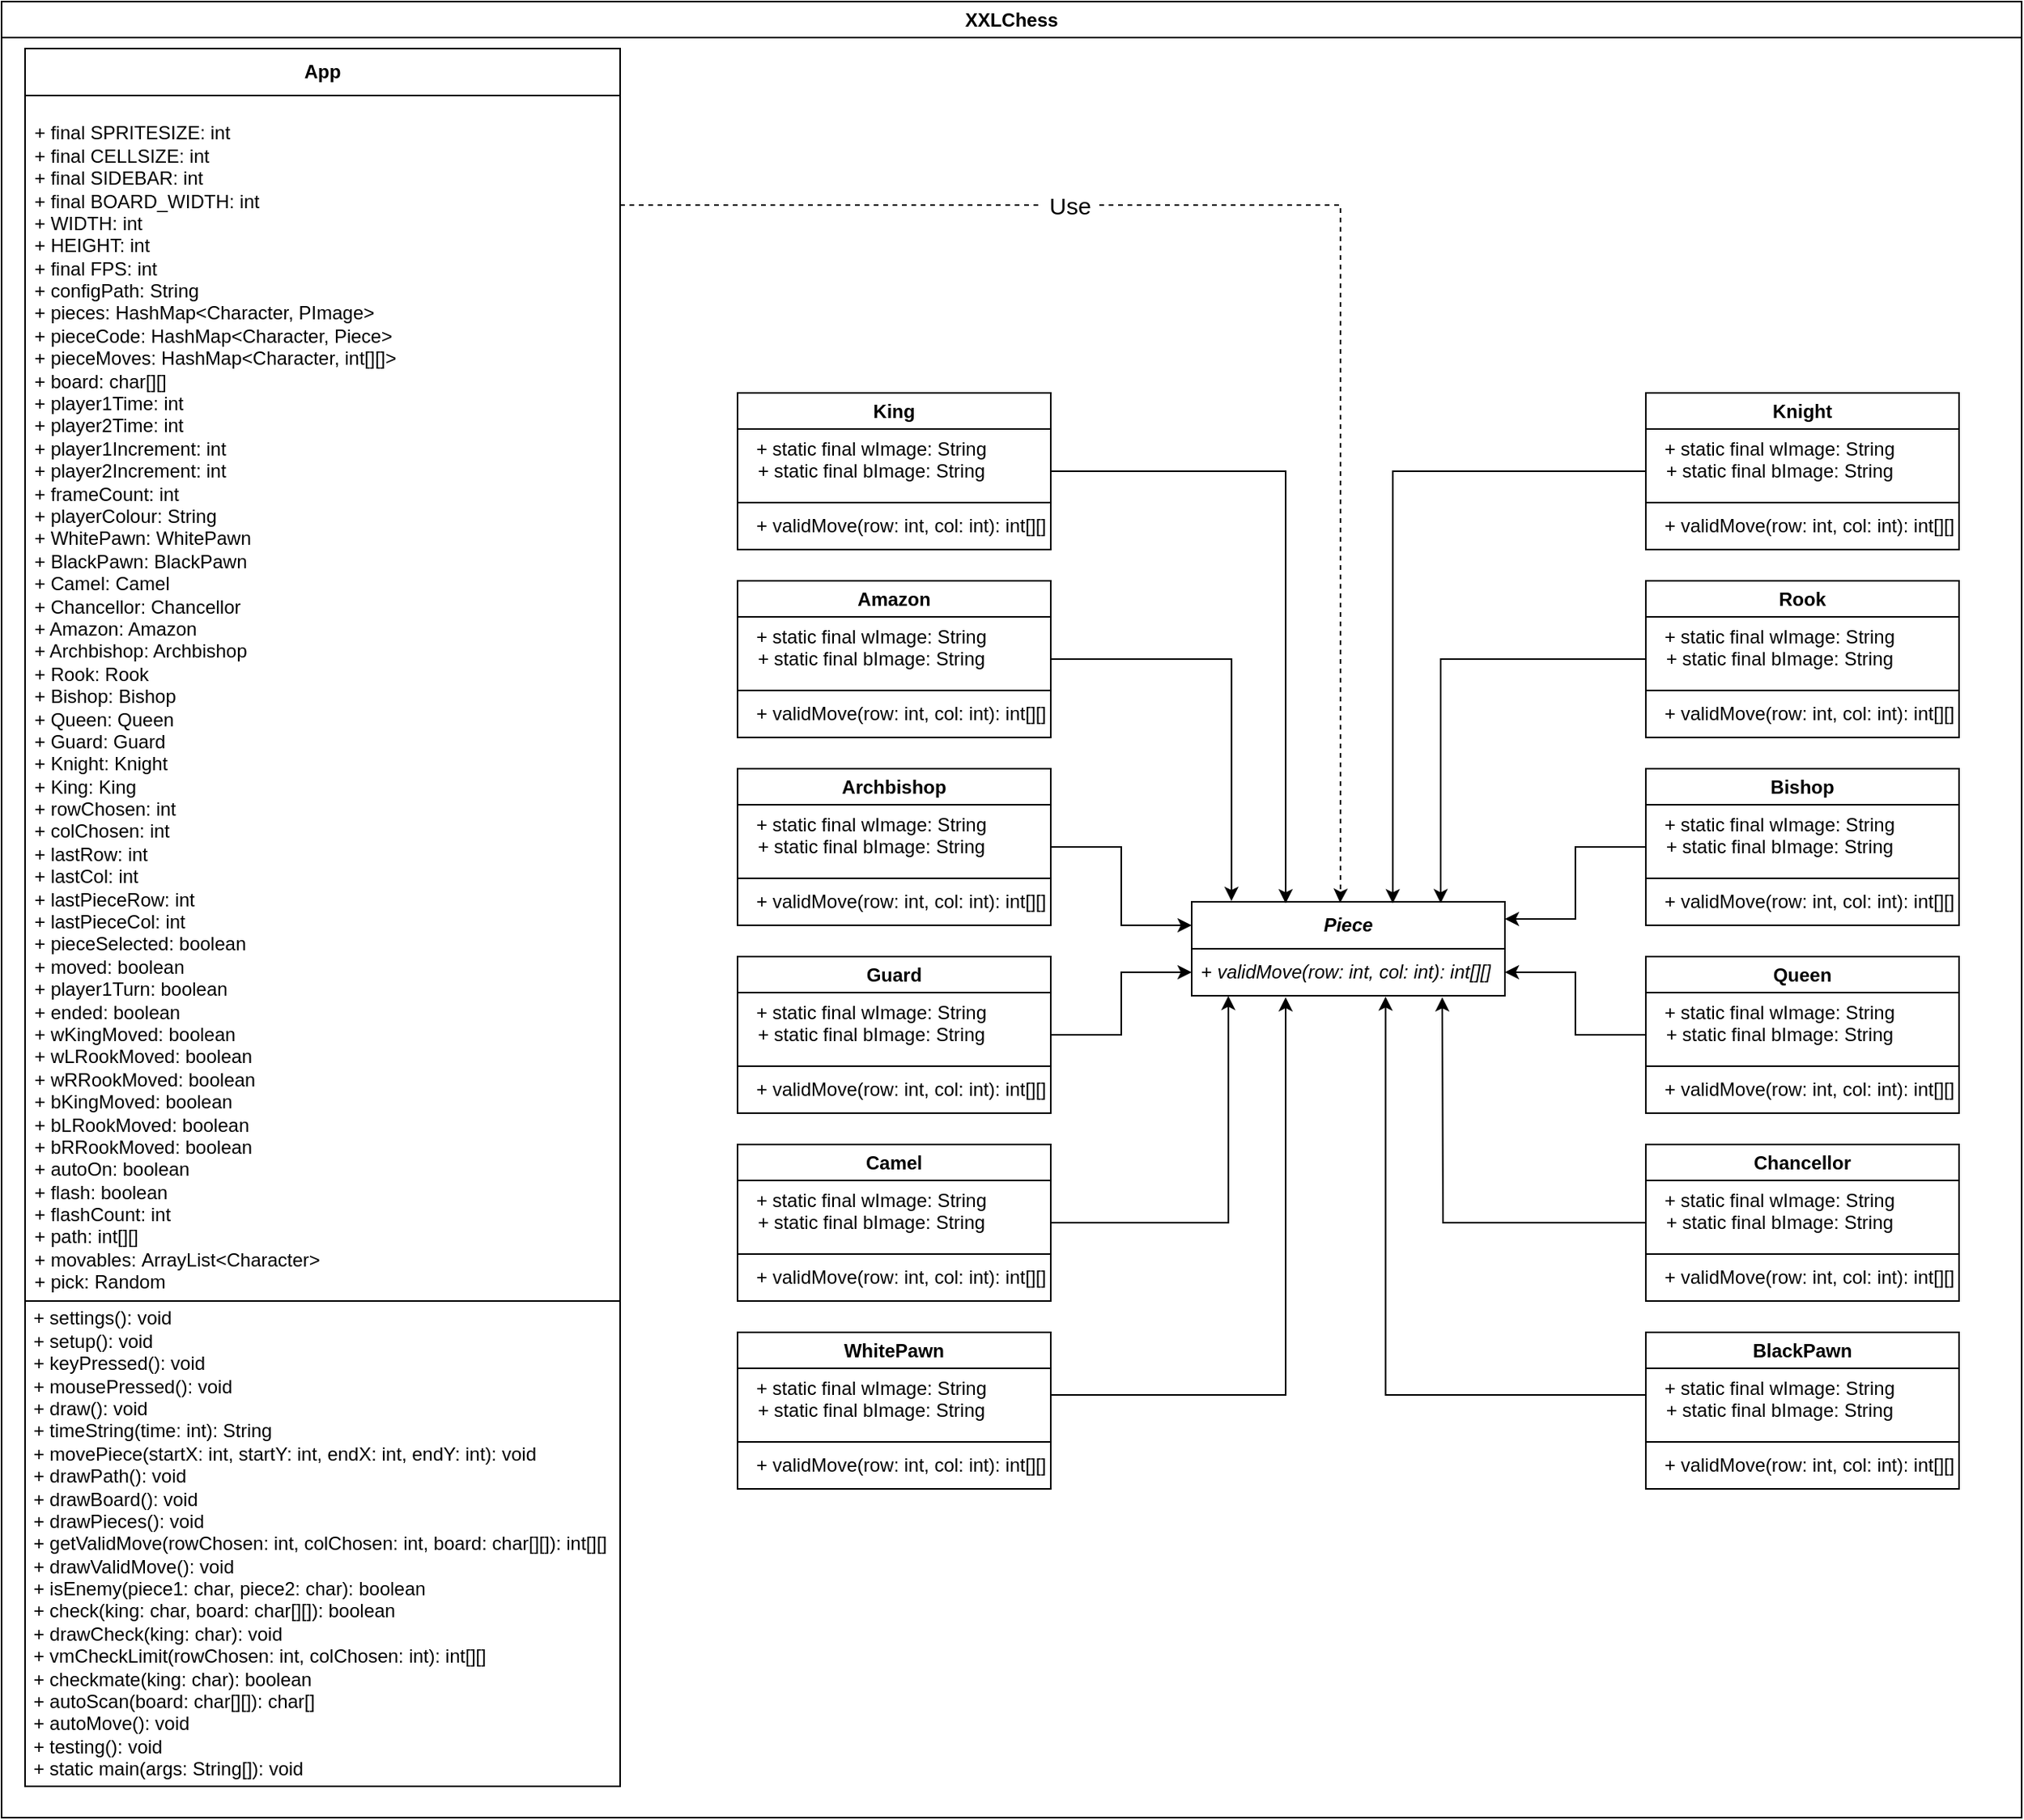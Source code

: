 <mxfile version="21.2.9" type="device">
  <diagram name="第 1 页" id="BmkAazgofLKEuSLJYiRY">
    <mxGraphModel dx="795" dy="367" grid="1" gridSize="10" guides="1" tooltips="1" connect="1" arrows="1" fold="1" page="1" pageScale="1" pageWidth="1600" pageHeight="1200" math="0" shadow="0">
      <root>
        <mxCell id="0" />
        <mxCell id="1" parent="0" />
        <mxCell id="DX0Ct3VafHKwG1qneyLi-20" value="XXLChess" style="swimlane;whiteSpace=wrap;html=1;" parent="1" vertex="1">
          <mxGeometry x="155" y="20" width="1290" height="1160" as="geometry" />
        </mxCell>
        <mxCell id="DX0Ct3VafHKwG1qneyLi-4" value="&lt;b&gt;App&lt;/b&gt;" style="swimlane;fontStyle=0;childLayout=stackLayout;horizontal=1;startSize=30;horizontalStack=0;resizeParent=1;resizeParentMax=0;resizeLast=0;collapsible=1;marginBottom=0;whiteSpace=wrap;html=1;" parent="DX0Ct3VafHKwG1qneyLi-20" vertex="1">
          <mxGeometry x="15" y="30" width="380" height="800" as="geometry" />
        </mxCell>
        <mxCell id="DX0Ct3VafHKwG1qneyLi-5" value="&lt;p style=&quot;margin-bottom:0cm&quot; class=&quot;MsoNormal&quot;&gt;&lt;span style=&quot;background-color: initial;&quot;&gt;+ final SPRITESIZE: int&lt;/span&gt;&lt;br&gt;&lt;/p&gt;+ final CELLSIZE: int&lt;span style=&quot;background-color: initial;&quot;&gt;&lt;br&gt;+ final SIDEBAR: int&lt;/span&gt;&lt;br&gt;&lt;span style=&quot;background-color: initial;&quot;&gt;+ final BOARD_WIDTH: int&lt;/span&gt;&lt;br&gt;&lt;span style=&quot;background-color: initial;&quot;&gt;+ WIDTH: int&lt;/span&gt;&lt;br&gt;&lt;span style=&quot;background-color: initial;&quot;&gt;+ HEIGHT: int&lt;/span&gt;&lt;br&gt;&lt;span style=&quot;background-color: initial;&quot;&gt;+ final FPS: int&lt;/span&gt;&lt;br&gt;&lt;span style=&quot;background-color: initial;&quot;&gt;+ configPath: String&lt;/span&gt;&lt;br&gt;&lt;span style=&quot;background-color: initial;&quot;&gt;+ pieces:&amp;nbsp;&lt;/span&gt;HashMap&amp;lt;Character, PImage&amp;gt;&lt;br&gt;&lt;span style=&quot;background-color: initial;&quot;&gt;+ pieceCode:&amp;nbsp;&lt;/span&gt;HashMap&amp;lt;Character, Piece&amp;gt;&lt;br&gt;&lt;span style=&quot;background-color: initial;&quot;&gt;+ &lt;/span&gt;&lt;span style=&quot;background-color: initial;&quot;&gt;pieceMoves:&amp;nbsp;&lt;/span&gt;HashMap&amp;lt;Character, int[][]&amp;gt;&lt;span style=&quot;background-color: initial;&quot;&gt;&lt;br&gt;&lt;/span&gt;&lt;span style=&quot;background-color: initial;&quot;&gt;+ board: char[][]&lt;/span&gt;&lt;br&gt;&lt;span style=&quot;background-color: initial;&quot;&gt;+ player1Time: int&lt;/span&gt;&lt;br&gt;&lt;span style=&quot;background-color: initial;&quot;&gt;+ player2Time&lt;/span&gt;: int&lt;br&gt;&lt;span style=&quot;background-color: initial;&quot;&gt;+ player1Increment&lt;/span&gt;: int&lt;br&gt;&lt;span style=&quot;background-color: initial;&quot;&gt;+ player2Increment&lt;/span&gt;: int&lt;br&gt;&lt;span style=&quot;background-color: initial;&quot;&gt;+ frameCount&lt;/span&gt;: int&lt;br&gt;+ playerColour: String&lt;br&gt;&lt;span style=&quot;background-color: initial;&quot;&gt;+ WhitePawn:&amp;nbsp;&lt;/span&gt;WhitePawn&lt;br&gt;&lt;span style=&quot;background-color: initial;&quot;&gt;+ BlackPawn:&amp;nbsp;&lt;/span&gt;BlackPawn&amp;nbsp;&lt;br&gt;&lt;span style=&quot;background-color: initial;&quot;&gt;+ Camel:&amp;nbsp;&lt;/span&gt;Camel&amp;nbsp;&lt;br&gt;&lt;span style=&quot;background-color: initial;&quot;&gt;+ Chancellor:&amp;nbsp;&lt;/span&gt;Chancellor&amp;nbsp;&lt;br&gt;&lt;span style=&quot;background-color: initial;&quot;&gt;+ Amazon: Amazon&lt;/span&gt;&lt;br&gt;&lt;span style=&quot;background-color: initial;&quot;&gt;+ Archbishop: Archbishop&lt;/span&gt;&lt;br&gt;&lt;span style=&quot;background-color: initial;&quot;&gt;+ Rook: Rook&lt;/span&gt;&lt;br&gt;&lt;span style=&quot;background-color: initial;&quot;&gt;+ Bishop: Bishop&lt;/span&gt;&lt;br&gt;&lt;span style=&quot;background-color: initial;&quot;&gt;+ Queen: Queen&lt;/span&gt;&lt;br&gt;&lt;span style=&quot;background-color: initial;&quot;&gt;+ Guard: Guard&lt;br&gt;&lt;/span&gt;&lt;span style=&quot;background-color: initial;&quot;&gt;+ Knight: Knight&lt;br&gt;&lt;/span&gt;&lt;span style=&quot;background-color: initial;&quot;&gt;+ King: King&lt;/span&gt;&lt;br&gt;&lt;span style=&quot;background-color: initial;&quot;&gt;+ rowChosen&lt;/span&gt;: int&lt;br&gt;&lt;span style=&quot;background-color: initial;&quot;&gt;+ colChosen&lt;/span&gt;: int&lt;br&gt;&lt;span style=&quot;background-color: initial;&quot;&gt;+ lastRow&lt;/span&gt;: int&lt;br&gt;&lt;span style=&quot;background-color: initial;&quot;&gt;+ lastCol&lt;/span&gt;: int&lt;br&gt;&lt;span style=&quot;background-color: initial;&quot;&gt;+ lastPieceRow&lt;/span&gt;: int&lt;br&gt;&lt;span style=&quot;background-color: initial;&quot;&gt;+ lastPieceCol&lt;/span&gt;: int&lt;br&gt;&lt;span style=&quot;background-color: initial;&quot;&gt;+ pieceSelected:&amp;nbsp;&lt;/span&gt;boolean&lt;br&gt;&lt;span style=&quot;background-color: initial;&quot;&gt;+ moved&lt;/span&gt;:&amp;nbsp;boolean&lt;br&gt;&lt;span style=&quot;background-color: initial;&quot;&gt;+ player1Turn&lt;/span&gt;:&amp;nbsp;boolean&lt;br&gt;&lt;span style=&quot;background-color: initial;&quot;&gt;+ ended&lt;/span&gt;:&amp;nbsp;boolean&lt;br&gt;&lt;span style=&quot;background-color: initial;&quot;&gt;+ wKingMoved&lt;/span&gt;:&amp;nbsp;boolean&lt;br&gt;&lt;span style=&quot;background-color: initial;&quot;&gt;+ wLRookMoved&lt;/span&gt;:&amp;nbsp;boolean&lt;br&gt;&lt;span style=&quot;background-color: initial;&quot;&gt;+ &lt;/span&gt;&lt;span style=&quot;background-color: initial;&quot;&gt;wRRookMoved&lt;/span&gt;:&amp;nbsp;boolean&lt;span style=&quot;background-color: initial;&quot;&gt;&lt;br&gt;&lt;/span&gt;&lt;span style=&quot;background-color: initial;&quot;&gt;+ bKingMoved&lt;/span&gt;:&amp;nbsp;boolean&lt;br&gt;&lt;span style=&quot;background-color: initial;&quot;&gt;+ bLRookMoved&lt;/span&gt;:&amp;nbsp;boolean&lt;br&gt;&lt;span style=&quot;background-color: initial;&quot;&gt;+ bRRookMoved&lt;/span&gt;:&amp;nbsp;boolean&lt;br&gt;&lt;span style=&quot;background-color: initial;&quot;&gt;+ autoOn&lt;/span&gt;:&amp;nbsp;boolean&lt;br&gt;&lt;span style=&quot;background-color: initial;&quot;&gt;+ flash&lt;/span&gt;:&amp;nbsp;boolean&lt;br&gt;&lt;span style=&quot;background-color: initial;&quot;&gt;+ flashCount&lt;/span&gt;: int&lt;br&gt;&lt;span style=&quot;background-color: initial;&quot;&gt;+ path&lt;/span&gt;: int[][]&lt;br&gt;&lt;span style=&quot;background-color: initial;&quot;&gt;+ movables:&amp;nbsp;&lt;/span&gt;ArrayList&amp;lt;Character&amp;gt;&lt;br&gt;&lt;span style=&quot;background-color: initial;&quot;&gt;+ pick: Random&lt;/span&gt;" style="text;strokeColor=none;fillColor=none;align=left;verticalAlign=middle;spacingLeft=4;spacingRight=4;overflow=hidden;points=[[0,0.5],[1,0.5]];portConstraint=eastwest;rotatable=0;whiteSpace=wrap;html=1;" parent="DX0Ct3VafHKwG1qneyLi-4" vertex="1">
          <mxGeometry y="30" width="380" height="770" as="geometry" />
        </mxCell>
        <mxCell id="DX0Ct3VafHKwG1qneyLi-8" value="&amp;nbsp;+ settings(): void&lt;br&gt;&amp;nbsp;+ setup(): void&lt;br&gt;&amp;nbsp;+ keyPressed(): void&lt;br&gt;&amp;nbsp;+ mousePressed(): void&lt;br&gt;&amp;nbsp;+ draw(): void&lt;br&gt;&amp;nbsp;+ timeString(time: int): String&lt;br&gt;&amp;nbsp;+ movePiece(startX: int, startY: int, endX: int, endY: int): void&lt;br&gt;&amp;nbsp;+ drawPath(): void&lt;br&gt;&amp;nbsp;+ drawBoard(): void&lt;br&gt;&amp;nbsp;+ drawPieces(): void&lt;br&gt;&amp;nbsp;+ getValidMove(rowChosen: int, colChosen: int, board:&amp;nbsp;char[][]): int[][]&lt;br&gt;&amp;nbsp;+ drawValidMove(): void&lt;br&gt;&amp;nbsp;+ isEnemy(piece1: char, piece2: char): boolean&lt;br&gt;&amp;nbsp;+ check(king: char, board: char[][]): boolean&lt;br&gt;&amp;nbsp;+ drawCheck(king: char): void&lt;br&gt;&amp;nbsp;+ vmCheckLimit(rowChosen: int, colChosen: int): int[][]&lt;br&gt;&amp;nbsp;+ checkmate(king: char): boolean&lt;br&gt;&amp;nbsp;+ autoScan(board: char[][]): char[]&lt;br&gt;&amp;nbsp;+ autoMove(): void&lt;br&gt;&amp;nbsp;+ testing(): void&lt;br&gt;&amp;nbsp;+ static main(args: String[]): void" style="rounded=0;whiteSpace=wrap;html=1;align=left;fillColor=none;" parent="DX0Ct3VafHKwG1qneyLi-20" vertex="1">
          <mxGeometry x="15" y="830" width="380" height="310" as="geometry" />
        </mxCell>
        <mxCell id="DX0Ct3VafHKwG1qneyLi-10" value="&lt;i&gt;&lt;b&gt;Piece&lt;/b&gt;&lt;/i&gt;" style="swimlane;fontStyle=0;childLayout=stackLayout;horizontal=1;startSize=30;horizontalStack=0;resizeParent=1;resizeParentMax=0;resizeLast=0;collapsible=1;marginBottom=0;whiteSpace=wrap;html=1;" parent="DX0Ct3VafHKwG1qneyLi-20" vertex="1">
          <mxGeometry x="760" y="575" width="200" height="60" as="geometry" />
        </mxCell>
        <mxCell id="DX0Ct3VafHKwG1qneyLi-11" value="+ &lt;i&gt;validMove(row: int, col: int): int[][]&lt;/i&gt;" style="text;strokeColor=none;fillColor=none;align=left;verticalAlign=middle;spacingLeft=4;spacingRight=4;overflow=hidden;points=[[0,0.5],[1,0.5]];portConstraint=eastwest;rotatable=0;whiteSpace=wrap;html=1;" parent="DX0Ct3VafHKwG1qneyLi-10" vertex="1">
          <mxGeometry y="30" width="200" height="30" as="geometry" />
        </mxCell>
        <mxCell id="DX0Ct3VafHKwG1qneyLi-80" style="edgeStyle=orthogonalEdgeStyle;rounded=0;orthogonalLoop=1;jettySize=auto;html=1;exitX=1;exitY=0.5;exitDx=0;exitDy=0;" parent="DX0Ct3VafHKwG1qneyLi-20" source="DX0Ct3VafHKwG1qneyLi-21" edge="1">
          <mxGeometry relative="1" as="geometry">
            <mxPoint x="820" y="576" as="targetPoint" />
            <Array as="points">
              <mxPoint x="820" y="300" />
              <mxPoint x="820" y="576" />
            </Array>
          </mxGeometry>
        </mxCell>
        <mxCell id="DX0Ct3VafHKwG1qneyLi-21" value="King" style="swimlane;whiteSpace=wrap;html=1;" parent="DX0Ct3VafHKwG1qneyLi-20" vertex="1">
          <mxGeometry x="470" y="250" width="200" height="100" as="geometry" />
        </mxCell>
        <mxCell id="DX0Ct3VafHKwG1qneyLi-24" value="+ static final wImage: String &lt;br&gt;+ static final bImage: String&lt;br style=&quot;border-color: var(--border-color);&quot;&gt;&amp;nbsp;&amp;nbsp;" style="text;html=1;align=center;verticalAlign=middle;resizable=0;points=[];autosize=1;strokeColor=none;fillColor=none;" parent="DX0Ct3VafHKwG1qneyLi-21" vertex="1">
          <mxGeometry y="20" width="170" height="60" as="geometry" />
        </mxCell>
        <mxCell id="DX0Ct3VafHKwG1qneyLi-22" value="&lt;div style=&quot;&quot;&gt;&lt;span style=&quot;background-color: initial;&quot;&gt;+&amp;nbsp;&lt;/span&gt;&lt;span style=&quot;background-color: initial; border-color: var(--border-color);&quot;&gt;validMove(row: int, col: int): int[][]&lt;/span&gt;&lt;/div&gt;" style="text;html=1;align=left;verticalAlign=middle;resizable=0;points=[];autosize=1;strokeColor=none;fillColor=none;" parent="DX0Ct3VafHKwG1qneyLi-21" vertex="1">
          <mxGeometry x="10" y="70" width="210" height="30" as="geometry" />
        </mxCell>
        <mxCell id="DX0Ct3VafHKwG1qneyLi-23" value="" style="swimlane;startSize=0;" parent="DX0Ct3VafHKwG1qneyLi-21" vertex="1">
          <mxGeometry y="70" width="200" height="30" as="geometry" />
        </mxCell>
        <mxCell id="DX0Ct3VafHKwG1qneyLi-82" style="edgeStyle=orthogonalEdgeStyle;rounded=0;orthogonalLoop=1;jettySize=auto;html=1;exitX=1;exitY=0.5;exitDx=0;exitDy=0;entryX=0.127;entryY=-0.009;entryDx=0;entryDy=0;entryPerimeter=0;" parent="DX0Ct3VafHKwG1qneyLi-20" source="DX0Ct3VafHKwG1qneyLi-26" target="DX0Ct3VafHKwG1qneyLi-10" edge="1">
          <mxGeometry relative="1" as="geometry">
            <mxPoint x="786" y="566" as="targetPoint" />
          </mxGeometry>
        </mxCell>
        <mxCell id="DX0Ct3VafHKwG1qneyLi-26" value="Amazon" style="swimlane;whiteSpace=wrap;html=1;" parent="DX0Ct3VafHKwG1qneyLi-20" vertex="1">
          <mxGeometry x="470" y="370" width="200" height="100" as="geometry" />
        </mxCell>
        <mxCell id="DX0Ct3VafHKwG1qneyLi-27" value="+ static final wImage: String &lt;br&gt;+ static final bImage: String&lt;br style=&quot;border-color: var(--border-color);&quot;&gt;&amp;nbsp;&amp;nbsp;" style="text;html=1;align=center;verticalAlign=middle;resizable=0;points=[];autosize=1;strokeColor=none;fillColor=none;" parent="DX0Ct3VafHKwG1qneyLi-26" vertex="1">
          <mxGeometry y="20" width="170" height="60" as="geometry" />
        </mxCell>
        <mxCell id="DX0Ct3VafHKwG1qneyLi-28" value="&lt;div style=&quot;&quot;&gt;&lt;span style=&quot;background-color: initial;&quot;&gt;+&amp;nbsp;&lt;/span&gt;&lt;span style=&quot;background-color: initial; border-color: var(--border-color);&quot;&gt;validMove(row: int, col: int): int[][]&lt;/span&gt;&lt;/div&gt;" style="text;html=1;align=left;verticalAlign=middle;resizable=0;points=[];autosize=1;strokeColor=none;fillColor=none;" parent="DX0Ct3VafHKwG1qneyLi-26" vertex="1">
          <mxGeometry x="10" y="70" width="210" height="30" as="geometry" />
        </mxCell>
        <mxCell id="DX0Ct3VafHKwG1qneyLi-29" value="" style="swimlane;startSize=0;" parent="DX0Ct3VafHKwG1qneyLi-26" vertex="1">
          <mxGeometry y="70" width="200" height="30" as="geometry" />
        </mxCell>
        <mxCell id="DX0Ct3VafHKwG1qneyLi-83" style="edgeStyle=orthogonalEdgeStyle;rounded=0;orthogonalLoop=1;jettySize=auto;html=1;exitX=1;exitY=0.5;exitDx=0;exitDy=0;entryX=0;entryY=0.25;entryDx=0;entryDy=0;" parent="DX0Ct3VafHKwG1qneyLi-20" source="DX0Ct3VafHKwG1qneyLi-30" target="DX0Ct3VafHKwG1qneyLi-10" edge="1">
          <mxGeometry relative="1" as="geometry" />
        </mxCell>
        <mxCell id="DX0Ct3VafHKwG1qneyLi-30" value="Archbishop" style="swimlane;whiteSpace=wrap;html=1;" parent="DX0Ct3VafHKwG1qneyLi-20" vertex="1">
          <mxGeometry x="470" y="490" width="200" height="100" as="geometry" />
        </mxCell>
        <mxCell id="DX0Ct3VafHKwG1qneyLi-31" value="+ static final wImage: String &lt;br&gt;+ static final bImage: String&lt;br style=&quot;border-color: var(--border-color);&quot;&gt;&amp;nbsp;&amp;nbsp;" style="text;html=1;align=center;verticalAlign=middle;resizable=0;points=[];autosize=1;strokeColor=none;fillColor=none;" parent="DX0Ct3VafHKwG1qneyLi-30" vertex="1">
          <mxGeometry y="20" width="170" height="60" as="geometry" />
        </mxCell>
        <mxCell id="DX0Ct3VafHKwG1qneyLi-32" value="&lt;div style=&quot;&quot;&gt;&lt;span style=&quot;background-color: initial;&quot;&gt;+&amp;nbsp;&lt;/span&gt;&lt;span style=&quot;background-color: initial; border-color: var(--border-color);&quot;&gt;validMove(row: int, col: int): int[][]&lt;/span&gt;&lt;/div&gt;" style="text;html=1;align=left;verticalAlign=middle;resizable=0;points=[];autosize=1;strokeColor=none;fillColor=none;" parent="DX0Ct3VafHKwG1qneyLi-30" vertex="1">
          <mxGeometry x="10" y="70" width="210" height="30" as="geometry" />
        </mxCell>
        <mxCell id="DX0Ct3VafHKwG1qneyLi-33" value="" style="swimlane;startSize=0;" parent="DX0Ct3VafHKwG1qneyLi-30" vertex="1">
          <mxGeometry y="70" width="200" height="30" as="geometry" />
        </mxCell>
        <mxCell id="DX0Ct3VafHKwG1qneyLi-35" value="Knight" style="swimlane;whiteSpace=wrap;html=1;" parent="DX0Ct3VafHKwG1qneyLi-20" vertex="1">
          <mxGeometry x="1050" y="250" width="200" height="100" as="geometry" />
        </mxCell>
        <mxCell id="DX0Ct3VafHKwG1qneyLi-36" value="+ static final wImage: String &lt;br&gt;+ static final bImage: String&lt;br style=&quot;border-color: var(--border-color);&quot;&gt;&amp;nbsp;&amp;nbsp;" style="text;html=1;align=center;verticalAlign=middle;resizable=0;points=[];autosize=1;strokeColor=none;fillColor=none;" parent="DX0Ct3VafHKwG1qneyLi-35" vertex="1">
          <mxGeometry y="20" width="170" height="60" as="geometry" />
        </mxCell>
        <mxCell id="DX0Ct3VafHKwG1qneyLi-37" value="&lt;div style=&quot;&quot;&gt;&lt;span style=&quot;background-color: initial;&quot;&gt;+&amp;nbsp;&lt;/span&gt;&lt;span style=&quot;background-color: initial; border-color: var(--border-color);&quot;&gt;validMove(row: int, col: int): int[][]&lt;/span&gt;&lt;/div&gt;" style="text;html=1;align=left;verticalAlign=middle;resizable=0;points=[];autosize=1;strokeColor=none;fillColor=none;" parent="DX0Ct3VafHKwG1qneyLi-35" vertex="1">
          <mxGeometry x="10" y="70" width="210" height="30" as="geometry" />
        </mxCell>
        <mxCell id="DX0Ct3VafHKwG1qneyLi-38" value="" style="swimlane;startSize=0;" parent="DX0Ct3VafHKwG1qneyLi-35" vertex="1">
          <mxGeometry y="70" width="200" height="30" as="geometry" />
        </mxCell>
        <mxCell id="DX0Ct3VafHKwG1qneyLi-39" value="Rook" style="swimlane;whiteSpace=wrap;html=1;" parent="DX0Ct3VafHKwG1qneyLi-20" vertex="1">
          <mxGeometry x="1050" y="370" width="200" height="100" as="geometry" />
        </mxCell>
        <mxCell id="DX0Ct3VafHKwG1qneyLi-40" value="+ static final wImage: String &lt;br&gt;+ static final bImage: String&lt;br style=&quot;border-color: var(--border-color);&quot;&gt;&amp;nbsp;&amp;nbsp;" style="text;html=1;align=center;verticalAlign=middle;resizable=0;points=[];autosize=1;strokeColor=none;fillColor=none;" parent="DX0Ct3VafHKwG1qneyLi-39" vertex="1">
          <mxGeometry y="20" width="170" height="60" as="geometry" />
        </mxCell>
        <mxCell id="DX0Ct3VafHKwG1qneyLi-41" value="&lt;div style=&quot;&quot;&gt;&lt;span style=&quot;background-color: initial;&quot;&gt;+&amp;nbsp;&lt;/span&gt;&lt;span style=&quot;background-color: initial; border-color: var(--border-color);&quot;&gt;validMove(row: int, col: int): int[][]&lt;/span&gt;&lt;/div&gt;" style="text;html=1;align=left;verticalAlign=middle;resizable=0;points=[];autosize=1;strokeColor=none;fillColor=none;" parent="DX0Ct3VafHKwG1qneyLi-39" vertex="1">
          <mxGeometry x="10" y="70" width="210" height="30" as="geometry" />
        </mxCell>
        <mxCell id="DX0Ct3VafHKwG1qneyLi-42" value="" style="swimlane;startSize=0;" parent="DX0Ct3VafHKwG1qneyLi-39" vertex="1">
          <mxGeometry y="70" width="200" height="30" as="geometry" />
        </mxCell>
        <mxCell id="DX0Ct3VafHKwG1qneyLi-43" value="Bishop" style="swimlane;whiteSpace=wrap;html=1;" parent="DX0Ct3VafHKwG1qneyLi-20" vertex="1">
          <mxGeometry x="1050" y="490" width="200" height="100" as="geometry" />
        </mxCell>
        <mxCell id="DX0Ct3VafHKwG1qneyLi-44" value="+ static final wImage: String &lt;br&gt;+ static final bImage: String&lt;br style=&quot;border-color: var(--border-color);&quot;&gt;&amp;nbsp;&amp;nbsp;" style="text;html=1;align=center;verticalAlign=middle;resizable=0;points=[];autosize=1;strokeColor=none;fillColor=none;" parent="DX0Ct3VafHKwG1qneyLi-43" vertex="1">
          <mxGeometry y="20" width="170" height="60" as="geometry" />
        </mxCell>
        <mxCell id="DX0Ct3VafHKwG1qneyLi-45" value="&lt;div style=&quot;&quot;&gt;&lt;span style=&quot;background-color: initial;&quot;&gt;+&amp;nbsp;&lt;/span&gt;&lt;span style=&quot;background-color: initial; border-color: var(--border-color);&quot;&gt;validMove(row: int, col: int): int[][]&lt;/span&gt;&lt;/div&gt;" style="text;html=1;align=left;verticalAlign=middle;resizable=0;points=[];autosize=1;strokeColor=none;fillColor=none;" parent="DX0Ct3VafHKwG1qneyLi-43" vertex="1">
          <mxGeometry x="10" y="70" width="210" height="30" as="geometry" />
        </mxCell>
        <mxCell id="DX0Ct3VafHKwG1qneyLi-46" value="" style="swimlane;startSize=0;" parent="DX0Ct3VafHKwG1qneyLi-43" vertex="1">
          <mxGeometry y="70" width="200" height="30" as="geometry" />
        </mxCell>
        <mxCell id="DX0Ct3VafHKwG1qneyLi-84" style="edgeStyle=orthogonalEdgeStyle;rounded=0;orthogonalLoop=1;jettySize=auto;html=1;exitX=1;exitY=0.5;exitDx=0;exitDy=0;entryX=0;entryY=0.5;entryDx=0;entryDy=0;" parent="DX0Ct3VafHKwG1qneyLi-20" source="DX0Ct3VafHKwG1qneyLi-47" target="DX0Ct3VafHKwG1qneyLi-11" edge="1">
          <mxGeometry relative="1" as="geometry" />
        </mxCell>
        <mxCell id="DX0Ct3VafHKwG1qneyLi-47" value="Guard" style="swimlane;whiteSpace=wrap;html=1;" parent="DX0Ct3VafHKwG1qneyLi-20" vertex="1">
          <mxGeometry x="470" y="610" width="200" height="100" as="geometry" />
        </mxCell>
        <mxCell id="DX0Ct3VafHKwG1qneyLi-48" value="+ static final wImage: String &lt;br&gt;+ static final bImage: String&lt;br style=&quot;border-color: var(--border-color);&quot;&gt;&amp;nbsp;&amp;nbsp;" style="text;html=1;align=center;verticalAlign=middle;resizable=0;points=[];autosize=1;strokeColor=none;fillColor=none;" parent="DX0Ct3VafHKwG1qneyLi-47" vertex="1">
          <mxGeometry y="20" width="170" height="60" as="geometry" />
        </mxCell>
        <mxCell id="DX0Ct3VafHKwG1qneyLi-49" value="&lt;div style=&quot;&quot;&gt;&lt;span style=&quot;background-color: initial;&quot;&gt;+&amp;nbsp;&lt;/span&gt;&lt;span style=&quot;background-color: initial; border-color: var(--border-color);&quot;&gt;validMove(row: int, col: int): int[][]&lt;/span&gt;&lt;/div&gt;" style="text;html=1;align=left;verticalAlign=middle;resizable=0;points=[];autosize=1;strokeColor=none;fillColor=none;" parent="DX0Ct3VafHKwG1qneyLi-47" vertex="1">
          <mxGeometry x="10" y="70" width="210" height="30" as="geometry" />
        </mxCell>
        <mxCell id="DX0Ct3VafHKwG1qneyLi-50" value="" style="swimlane;startSize=0;" parent="DX0Ct3VafHKwG1qneyLi-47" vertex="1">
          <mxGeometry y="70" width="200" height="30" as="geometry" />
        </mxCell>
        <mxCell id="DX0Ct3VafHKwG1qneyLi-51" value="Queen" style="swimlane;whiteSpace=wrap;html=1;" parent="DX0Ct3VafHKwG1qneyLi-20" vertex="1">
          <mxGeometry x="1050" y="610" width="200" height="100" as="geometry" />
        </mxCell>
        <mxCell id="DX0Ct3VafHKwG1qneyLi-52" value="+ static final wImage: String &lt;br&gt;+ static final bImage: String&lt;br style=&quot;border-color: var(--border-color);&quot;&gt;&amp;nbsp;&amp;nbsp;" style="text;html=1;align=center;verticalAlign=middle;resizable=0;points=[];autosize=1;strokeColor=none;fillColor=none;" parent="DX0Ct3VafHKwG1qneyLi-51" vertex="1">
          <mxGeometry y="20" width="170" height="60" as="geometry" />
        </mxCell>
        <mxCell id="DX0Ct3VafHKwG1qneyLi-53" value="&lt;div style=&quot;&quot;&gt;&lt;span style=&quot;background-color: initial;&quot;&gt;+&amp;nbsp;&lt;/span&gt;&lt;span style=&quot;background-color: initial; border-color: var(--border-color);&quot;&gt;validMove(row: int, col: int): int[][]&lt;/span&gt;&lt;/div&gt;" style="text;html=1;align=left;verticalAlign=middle;resizable=0;points=[];autosize=1;strokeColor=none;fillColor=none;" parent="DX0Ct3VafHKwG1qneyLi-51" vertex="1">
          <mxGeometry x="10" y="70" width="210" height="30" as="geometry" />
        </mxCell>
        <mxCell id="DX0Ct3VafHKwG1qneyLi-54" value="" style="swimlane;startSize=0;" parent="DX0Ct3VafHKwG1qneyLi-51" vertex="1">
          <mxGeometry y="70" width="200" height="30" as="geometry" />
        </mxCell>
        <mxCell id="DX0Ct3VafHKwG1qneyLi-85" style="edgeStyle=orthogonalEdgeStyle;rounded=0;orthogonalLoop=1;jettySize=auto;html=1;exitX=1;exitY=0.5;exitDx=0;exitDy=0;entryX=0.117;entryY=1.004;entryDx=0;entryDy=0;entryPerimeter=0;" parent="DX0Ct3VafHKwG1qneyLi-20" source="DX0Ct3VafHKwG1qneyLi-55" target="DX0Ct3VafHKwG1qneyLi-11" edge="1">
          <mxGeometry relative="1" as="geometry" />
        </mxCell>
        <mxCell id="DX0Ct3VafHKwG1qneyLi-55" value="Camel" style="swimlane;whiteSpace=wrap;html=1;" parent="DX0Ct3VafHKwG1qneyLi-20" vertex="1">
          <mxGeometry x="470" y="730" width="200" height="100" as="geometry" />
        </mxCell>
        <mxCell id="DX0Ct3VafHKwG1qneyLi-56" value="+ static final wImage: String &lt;br&gt;+ static final bImage: String&lt;br style=&quot;border-color: var(--border-color);&quot;&gt;&amp;nbsp;&amp;nbsp;" style="text;html=1;align=center;verticalAlign=middle;resizable=0;points=[];autosize=1;strokeColor=none;fillColor=none;" parent="DX0Ct3VafHKwG1qneyLi-55" vertex="1">
          <mxGeometry y="20" width="170" height="60" as="geometry" />
        </mxCell>
        <mxCell id="DX0Ct3VafHKwG1qneyLi-57" value="&lt;div style=&quot;&quot;&gt;&lt;span style=&quot;background-color: initial;&quot;&gt;+&amp;nbsp;&lt;/span&gt;&lt;span style=&quot;background-color: initial; border-color: var(--border-color);&quot;&gt;validMove(row: int, col: int): int[][]&lt;/span&gt;&lt;/div&gt;" style="text;html=1;align=left;verticalAlign=middle;resizable=0;points=[];autosize=1;strokeColor=none;fillColor=none;" parent="DX0Ct3VafHKwG1qneyLi-55" vertex="1">
          <mxGeometry x="10" y="70" width="210" height="30" as="geometry" />
        </mxCell>
        <mxCell id="DX0Ct3VafHKwG1qneyLi-58" value="" style="swimlane;startSize=0;" parent="DX0Ct3VafHKwG1qneyLi-55" vertex="1">
          <mxGeometry y="70" width="200" height="30" as="geometry" />
        </mxCell>
        <mxCell id="DX0Ct3VafHKwG1qneyLi-59" value="Chancellor" style="swimlane;whiteSpace=wrap;html=1;" parent="DX0Ct3VafHKwG1qneyLi-20" vertex="1">
          <mxGeometry x="1050" y="730" width="200" height="100" as="geometry" />
        </mxCell>
        <mxCell id="DX0Ct3VafHKwG1qneyLi-88" style="edgeStyle=orthogonalEdgeStyle;rounded=0;orthogonalLoop=1;jettySize=auto;html=1;" parent="DX0Ct3VafHKwG1qneyLi-59" source="DX0Ct3VafHKwG1qneyLi-60" edge="1">
          <mxGeometry relative="1" as="geometry">
            <mxPoint x="-130" y="-94" as="targetPoint" />
          </mxGeometry>
        </mxCell>
        <mxCell id="DX0Ct3VafHKwG1qneyLi-60" value="+ static final wImage: String &lt;br&gt;+ static final bImage: String&lt;br style=&quot;border-color: var(--border-color);&quot;&gt;&amp;nbsp;&amp;nbsp;" style="text;html=1;align=center;verticalAlign=middle;resizable=0;points=[];autosize=1;strokeColor=none;fillColor=none;" parent="DX0Ct3VafHKwG1qneyLi-59" vertex="1">
          <mxGeometry y="20" width="170" height="60" as="geometry" />
        </mxCell>
        <mxCell id="DX0Ct3VafHKwG1qneyLi-61" value="&lt;div style=&quot;&quot;&gt;&lt;span style=&quot;background-color: initial;&quot;&gt;+&amp;nbsp;&lt;/span&gt;&lt;span style=&quot;background-color: initial; border-color: var(--border-color);&quot;&gt;validMove(row: int, col: int): int[][]&lt;/span&gt;&lt;/div&gt;" style="text;html=1;align=left;verticalAlign=middle;resizable=0;points=[];autosize=1;strokeColor=none;fillColor=none;" parent="DX0Ct3VafHKwG1qneyLi-59" vertex="1">
          <mxGeometry x="10" y="70" width="210" height="30" as="geometry" />
        </mxCell>
        <mxCell id="DX0Ct3VafHKwG1qneyLi-62" value="" style="swimlane;startSize=0;" parent="DX0Ct3VafHKwG1qneyLi-59" vertex="1">
          <mxGeometry y="70" width="200" height="30" as="geometry" />
        </mxCell>
        <mxCell id="DX0Ct3VafHKwG1qneyLi-86" style="edgeStyle=orthogonalEdgeStyle;rounded=0;orthogonalLoop=1;jettySize=auto;html=1;exitX=1;exitY=0.5;exitDx=0;exitDy=0;entryX=0.3;entryY=1.033;entryDx=0;entryDy=0;entryPerimeter=0;" parent="DX0Ct3VafHKwG1qneyLi-20" target="DX0Ct3VafHKwG1qneyLi-11" edge="1">
          <mxGeometry relative="1" as="geometry">
            <mxPoint x="670" y="890" as="sourcePoint" />
            <Array as="points">
              <mxPoint x="820" y="890" />
            </Array>
          </mxGeometry>
        </mxCell>
        <mxCell id="DX0Ct3VafHKwG1qneyLi-87" style="edgeStyle=orthogonalEdgeStyle;rounded=0;orthogonalLoop=1;jettySize=auto;html=1;entryX=1;entryY=0.5;entryDx=0;entryDy=0;" parent="DX0Ct3VafHKwG1qneyLi-20" source="DX0Ct3VafHKwG1qneyLi-52" target="DX0Ct3VafHKwG1qneyLi-11" edge="1">
          <mxGeometry relative="1" as="geometry" />
        </mxCell>
        <mxCell id="DX0Ct3VafHKwG1qneyLi-90" style="edgeStyle=orthogonalEdgeStyle;rounded=0;orthogonalLoop=1;jettySize=auto;html=1;" parent="DX0Ct3VafHKwG1qneyLi-20" source="DX0Ct3VafHKwG1qneyLi-44" edge="1">
          <mxGeometry relative="1" as="geometry">
            <mxPoint x="960" y="586" as="targetPoint" />
            <Array as="points">
              <mxPoint x="1005" y="540" />
              <mxPoint x="1005" y="586" />
              <mxPoint x="960" y="586" />
            </Array>
          </mxGeometry>
        </mxCell>
        <mxCell id="DX0Ct3VafHKwG1qneyLi-91" style="edgeStyle=orthogonalEdgeStyle;rounded=0;orthogonalLoop=1;jettySize=auto;html=1;entryX=0.795;entryY=0.015;entryDx=0;entryDy=0;entryPerimeter=0;" parent="DX0Ct3VafHKwG1qneyLi-20" source="DX0Ct3VafHKwG1qneyLi-40" target="DX0Ct3VafHKwG1qneyLi-10" edge="1">
          <mxGeometry relative="1" as="geometry" />
        </mxCell>
        <mxCell id="DX0Ct3VafHKwG1qneyLi-92" style="edgeStyle=orthogonalEdgeStyle;rounded=0;orthogonalLoop=1;jettySize=auto;html=1;entryX=0.642;entryY=0.016;entryDx=0;entryDy=0;entryPerimeter=0;" parent="DX0Ct3VafHKwG1qneyLi-20" source="DX0Ct3VafHKwG1qneyLi-36" target="DX0Ct3VafHKwG1qneyLi-10" edge="1">
          <mxGeometry relative="1" as="geometry" />
        </mxCell>
        <mxCell id="DX0Ct3VafHKwG1qneyLi-95" style="edgeStyle=orthogonalEdgeStyle;rounded=0;orthogonalLoop=1;jettySize=auto;html=1;dashed=1;entryX=0.474;entryY=0.01;entryDx=0;entryDy=0;entryPerimeter=0;" parent="DX0Ct3VafHKwG1qneyLi-20" source="DX0Ct3VafHKwG1qneyLi-5" target="DX0Ct3VafHKwG1qneyLi-10" edge="1">
          <mxGeometry relative="1" as="geometry">
            <mxPoint x="855" y="570" as="targetPoint" />
            <Array as="points">
              <mxPoint x="855" y="130" />
              <mxPoint x="855" y="570" />
            </Array>
          </mxGeometry>
        </mxCell>
        <mxCell id="DX0Ct3VafHKwG1qneyLi-99" value="&amp;nbsp;Use&amp;nbsp;" style="edgeLabel;html=1;align=center;verticalAlign=middle;resizable=0;points=[];fontSize=15;" parent="DX0Ct3VafHKwG1qneyLi-95" vertex="1" connectable="0">
          <mxGeometry x="-0.712" relative="1" as="geometry">
            <mxPoint x="156" as="offset" />
          </mxGeometry>
        </mxCell>
        <mxCell id="OVfprkP8j8rnGivGKQz9-1" value="WhitePawn" style="swimlane;whiteSpace=wrap;html=1;" vertex="1" parent="DX0Ct3VafHKwG1qneyLi-20">
          <mxGeometry x="470" y="850" width="200" height="100" as="geometry" />
        </mxCell>
        <mxCell id="OVfprkP8j8rnGivGKQz9-2" value="+ static final wImage: String &lt;br&gt;+ static final bImage: String&lt;br style=&quot;border-color: var(--border-color);&quot;&gt;&amp;nbsp;&amp;nbsp;" style="text;html=1;align=center;verticalAlign=middle;resizable=0;points=[];autosize=1;strokeColor=none;fillColor=none;" vertex="1" parent="OVfprkP8j8rnGivGKQz9-1">
          <mxGeometry y="20" width="170" height="60" as="geometry" />
        </mxCell>
        <mxCell id="OVfprkP8j8rnGivGKQz9-3" value="&lt;div style=&quot;&quot;&gt;&lt;span style=&quot;background-color: initial;&quot;&gt;+&amp;nbsp;&lt;/span&gt;&lt;span style=&quot;background-color: initial; border-color: var(--border-color);&quot;&gt;validMove(row: int, col: int): int[][]&lt;/span&gt;&lt;/div&gt;" style="text;html=1;align=left;verticalAlign=middle;resizable=0;points=[];autosize=1;strokeColor=none;fillColor=none;" vertex="1" parent="OVfprkP8j8rnGivGKQz9-1">
          <mxGeometry x="10" y="70" width="210" height="30" as="geometry" />
        </mxCell>
        <mxCell id="OVfprkP8j8rnGivGKQz9-4" value="" style="swimlane;startSize=0;" vertex="1" parent="OVfprkP8j8rnGivGKQz9-1">
          <mxGeometry y="70" width="200" height="30" as="geometry" />
        </mxCell>
        <mxCell id="OVfprkP8j8rnGivGKQz9-9" style="edgeStyle=orthogonalEdgeStyle;rounded=0;orthogonalLoop=1;jettySize=auto;html=1;entryX=0.619;entryY=1.019;entryDx=0;entryDy=0;entryPerimeter=0;" edge="1" parent="DX0Ct3VafHKwG1qneyLi-20" source="OVfprkP8j8rnGivGKQz9-5" target="DX0Ct3VafHKwG1qneyLi-11">
          <mxGeometry relative="1" as="geometry">
            <mxPoint x="885" y="640" as="targetPoint" />
            <Array as="points">
              <mxPoint x="884" y="890" />
            </Array>
          </mxGeometry>
        </mxCell>
        <mxCell id="OVfprkP8j8rnGivGKQz9-5" value="BlackPawn" style="swimlane;whiteSpace=wrap;html=1;" vertex="1" parent="DX0Ct3VafHKwG1qneyLi-20">
          <mxGeometry x="1050" y="850" width="200" height="100" as="geometry" />
        </mxCell>
        <mxCell id="OVfprkP8j8rnGivGKQz9-6" value="+ static final wImage: String &lt;br&gt;+ static final bImage: String&lt;br style=&quot;border-color: var(--border-color);&quot;&gt;&amp;nbsp;&amp;nbsp;" style="text;html=1;align=center;verticalAlign=middle;resizable=0;points=[];autosize=1;strokeColor=none;fillColor=none;" vertex="1" parent="OVfprkP8j8rnGivGKQz9-5">
          <mxGeometry y="20" width="170" height="60" as="geometry" />
        </mxCell>
        <mxCell id="OVfprkP8j8rnGivGKQz9-7" value="&lt;div style=&quot;&quot;&gt;&lt;span style=&quot;background-color: initial;&quot;&gt;+&amp;nbsp;&lt;/span&gt;&lt;span style=&quot;background-color: initial; border-color: var(--border-color);&quot;&gt;validMove(row: int, col: int): int[][]&lt;/span&gt;&lt;/div&gt;" style="text;html=1;align=left;verticalAlign=middle;resizable=0;points=[];autosize=1;strokeColor=none;fillColor=none;" vertex="1" parent="OVfprkP8j8rnGivGKQz9-5">
          <mxGeometry x="10" y="70" width="210" height="30" as="geometry" />
        </mxCell>
        <mxCell id="OVfprkP8j8rnGivGKQz9-8" value="" style="swimlane;startSize=0;" vertex="1" parent="OVfprkP8j8rnGivGKQz9-5">
          <mxGeometry y="70" width="200" height="30" as="geometry" />
        </mxCell>
      </root>
    </mxGraphModel>
  </diagram>
</mxfile>
